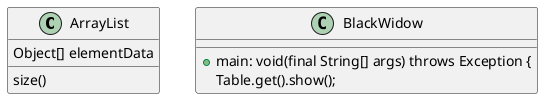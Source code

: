 @startuml
'https://plantuml.com/class-diagram



class ArrayList {
Object[] elementData
size()
}

class BlackWidow {
+ main: void(final String[] args) throws Exception {
        Table.get().show();
    }
}

@enduml